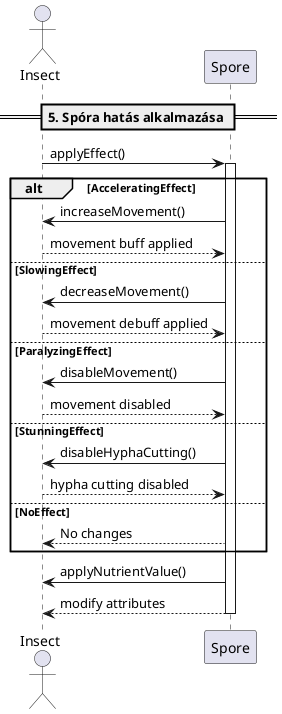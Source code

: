 @startuml

== 5. Spóra hatás alkalmazása ==
actor Insect
participant Spore

Insect -> Spore: applyEffect()
activate Spore

alt AcceleratingEffect
    Spore -> Insect: increaseMovement()
    Insect --> Spore: movement buff applied
else SlowingEffect
    Spore -> Insect: decreaseMovement()
    Insect --> Spore: movement debuff applied
else ParalyzingEffect
    Spore -> Insect: disableMovement()
    Insect --> Spore: movement disabled
else StunningEffect
    Spore -> Insect: disableHyphaCutting()
    Insect --> Spore: hypha cutting disabled
else NoEffect
    Spore --> Insect: No changes
end

Spore -> Insect: applyNutrientValue()
Spore --> Insect: modify attributes

deactivate Spore

@enduml

